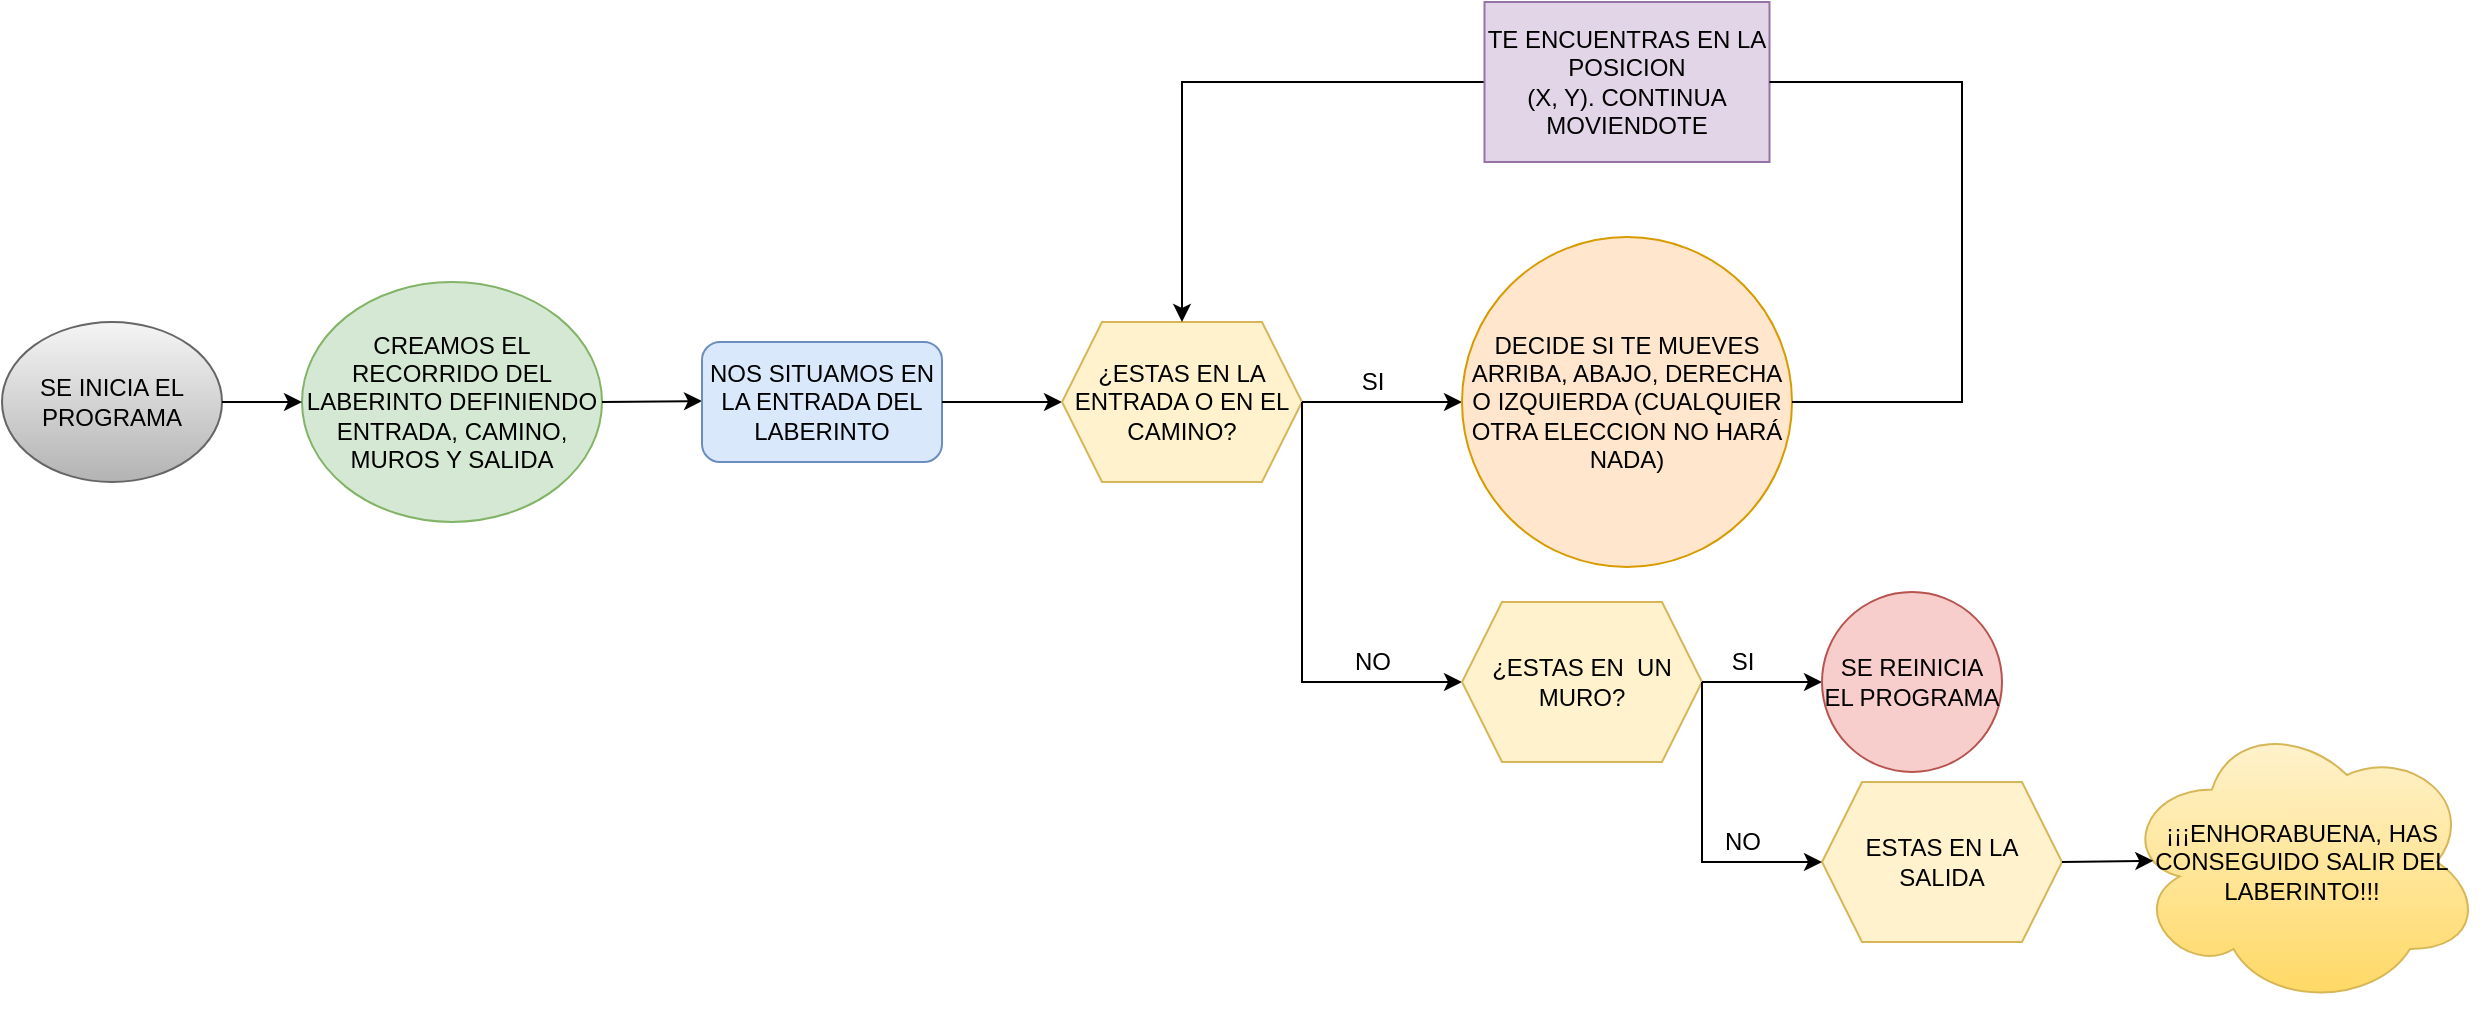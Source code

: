 <mxfile version="15.9.4" type="github">
  <diagram id="WSAyNdFd_5rQgRiO5rZP" name="Page-1">
    <mxGraphModel dx="2048" dy="681" grid="1" gridSize="10" guides="1" tooltips="1" connect="1" arrows="1" fold="1" page="1" pageScale="1" pageWidth="827" pageHeight="1169" math="0" shadow="0">
      <root>
        <mxCell id="0" />
        <mxCell id="1" parent="0" />
        <mxCell id="mTuiUfd1mNE5wVfh7Ewz-1" value="CREAMOS EL RECORRIDO DEL LABERINTO DEFINIENDO ENTRADA, CAMINO, MUROS Y SALIDA" style="ellipse;whiteSpace=wrap;html=1;fillColor=#d5e8d4;strokeColor=#82b366;" vertex="1" parent="1">
          <mxGeometry x="80" y="240" width="150" height="120" as="geometry" />
        </mxCell>
        <mxCell id="mTuiUfd1mNE5wVfh7Ewz-2" value="" style="endArrow=classic;html=1;rounded=0;" edge="1" parent="1">
          <mxGeometry width="50" height="50" relative="1" as="geometry">
            <mxPoint x="230" y="300" as="sourcePoint" />
            <mxPoint x="280" y="299.5" as="targetPoint" />
          </mxGeometry>
        </mxCell>
        <mxCell id="mTuiUfd1mNE5wVfh7Ewz-3" value="NOS SITUAMOS EN LA ENTRADA DEL LABERINTO" style="rounded=1;whiteSpace=wrap;html=1;fillColor=#dae8fc;strokeColor=#6c8ebf;" vertex="1" parent="1">
          <mxGeometry x="280" y="270" width="120" height="60" as="geometry" />
        </mxCell>
        <mxCell id="mTuiUfd1mNE5wVfh7Ewz-4" value="" style="endArrow=classic;html=1;rounded=0;" edge="1" parent="1" target="mTuiUfd1mNE5wVfh7Ewz-5">
          <mxGeometry width="50" height="50" relative="1" as="geometry">
            <mxPoint x="400" y="300" as="sourcePoint" />
            <mxPoint x="470" y="300" as="targetPoint" />
          </mxGeometry>
        </mxCell>
        <mxCell id="mTuiUfd1mNE5wVfh7Ewz-5" value="¿ESTAS EN LA ENTRADA O EN EL CAMINO?" style="shape=hexagon;perimeter=hexagonPerimeter2;whiteSpace=wrap;html=1;fixedSize=1;fillColor=#fff2cc;strokeColor=#d6b656;" vertex="1" parent="1">
          <mxGeometry x="460" y="260" width="120" height="80" as="geometry" />
        </mxCell>
        <mxCell id="mTuiUfd1mNE5wVfh7Ewz-6" value="" style="endArrow=classic;html=1;rounded=0;entryX=0;entryY=0.5;entryDx=0;entryDy=0;" edge="1" parent="1" target="mTuiUfd1mNE5wVfh7Ewz-8">
          <mxGeometry width="50" height="50" relative="1" as="geometry">
            <mxPoint x="580" y="300" as="sourcePoint" />
            <mxPoint x="660" y="300" as="targetPoint" />
          </mxGeometry>
        </mxCell>
        <mxCell id="mTuiUfd1mNE5wVfh7Ewz-7" value="SI" style="text;html=1;align=center;verticalAlign=middle;resizable=0;points=[];autosize=1;strokeColor=none;fillColor=none;" vertex="1" parent="1">
          <mxGeometry x="600" y="280" width="30" height="20" as="geometry" />
        </mxCell>
        <mxCell id="mTuiUfd1mNE5wVfh7Ewz-8" value="DECIDE SI TE MUEVES ARRIBA, ABAJO, DERECHA O IZQUIERDA (CUALQUIER OTRA ELECCION NO HARÁ NADA)" style="ellipse;whiteSpace=wrap;html=1;aspect=fixed;fillColor=#ffe6cc;strokeColor=#d79b00;" vertex="1" parent="1">
          <mxGeometry x="660" y="217.5" width="165" height="165" as="geometry" />
        </mxCell>
        <mxCell id="mTuiUfd1mNE5wVfh7Ewz-10" value="" style="endArrow=classic;html=1;rounded=0;exitX=1;exitY=0.5;exitDx=0;exitDy=0;entryX=0.5;entryY=0;entryDx=0;entryDy=0;startArrow=none;" edge="1" parent="1" source="mTuiUfd1mNE5wVfh7Ewz-11" target="mTuiUfd1mNE5wVfh7Ewz-5">
          <mxGeometry width="50" height="50" relative="1" as="geometry">
            <mxPoint x="830" y="300" as="sourcePoint" />
            <mxPoint x="870" y="250" as="targetPoint" />
            <Array as="points">
              <mxPoint x="520" y="140" />
            </Array>
          </mxGeometry>
        </mxCell>
        <mxCell id="mTuiUfd1mNE5wVfh7Ewz-11" value="TE ENCUENTRAS EN LA POSICION &lt;br&gt;(X, Y). CONTINUA MOVIENDOTE" style="rounded=0;whiteSpace=wrap;html=1;fillColor=#e1d5e7;strokeColor=#9673a6;" vertex="1" parent="1">
          <mxGeometry x="671.25" y="100" width="142.5" height="80" as="geometry" />
        </mxCell>
        <mxCell id="mTuiUfd1mNE5wVfh7Ewz-12" value="" style="endArrow=none;html=1;rounded=0;exitX=1;exitY=0.5;exitDx=0;exitDy=0;entryX=1;entryY=0.5;entryDx=0;entryDy=0;" edge="1" parent="1" source="mTuiUfd1mNE5wVfh7Ewz-8" target="mTuiUfd1mNE5wVfh7Ewz-11">
          <mxGeometry width="50" height="50" relative="1" as="geometry">
            <mxPoint x="825.0" y="300" as="sourcePoint" />
            <mxPoint x="520" y="260" as="targetPoint" />
            <Array as="points">
              <mxPoint x="910" y="300" />
              <mxPoint x="910" y="140" />
            </Array>
          </mxGeometry>
        </mxCell>
        <mxCell id="mTuiUfd1mNE5wVfh7Ewz-13" value="" style="endArrow=classic;html=1;rounded=0;" edge="1" parent="1">
          <mxGeometry width="50" height="50" relative="1" as="geometry">
            <mxPoint x="580" y="300" as="sourcePoint" />
            <mxPoint x="660" y="440" as="targetPoint" />
            <Array as="points">
              <mxPoint x="580" y="440" />
            </Array>
          </mxGeometry>
        </mxCell>
        <mxCell id="mTuiUfd1mNE5wVfh7Ewz-14" value="NO" style="text;html=1;align=center;verticalAlign=middle;resizable=0;points=[];autosize=1;strokeColor=none;fillColor=none;" vertex="1" parent="1">
          <mxGeometry x="600" y="420" width="30" height="20" as="geometry" />
        </mxCell>
        <mxCell id="mTuiUfd1mNE5wVfh7Ewz-17" value="SE INICIA EL PROGRAMA" style="ellipse;whiteSpace=wrap;html=1;fillColor=#f5f5f5;gradientColor=#b3b3b3;strokeColor=#666666;" vertex="1" parent="1">
          <mxGeometry x="-70" y="260" width="110" height="80" as="geometry" />
        </mxCell>
        <mxCell id="mTuiUfd1mNE5wVfh7Ewz-18" value="" style="endArrow=classic;html=1;rounded=0;entryX=0;entryY=0.5;entryDx=0;entryDy=0;exitX=1;exitY=0.5;exitDx=0;exitDy=0;" edge="1" parent="1" source="mTuiUfd1mNE5wVfh7Ewz-17" target="mTuiUfd1mNE5wVfh7Ewz-1">
          <mxGeometry width="50" height="50" relative="1" as="geometry">
            <mxPoint x="10" y="300" as="sourcePoint" />
            <mxPoint x="60" y="250" as="targetPoint" />
          </mxGeometry>
        </mxCell>
        <mxCell id="mTuiUfd1mNE5wVfh7Ewz-19" value="¿ESTAS EN&amp;nbsp; UN MURO?" style="shape=hexagon;perimeter=hexagonPerimeter2;whiteSpace=wrap;html=1;fixedSize=1;fillColor=#fff2cc;strokeColor=#d6b656;" vertex="1" parent="1">
          <mxGeometry x="660" y="400" width="120" height="80" as="geometry" />
        </mxCell>
        <mxCell id="mTuiUfd1mNE5wVfh7Ewz-20" value="" style="endArrow=classic;html=1;rounded=0;" edge="1" parent="1">
          <mxGeometry width="50" height="50" relative="1" as="geometry">
            <mxPoint x="780" y="440" as="sourcePoint" />
            <mxPoint x="840" y="440" as="targetPoint" />
          </mxGeometry>
        </mxCell>
        <mxCell id="mTuiUfd1mNE5wVfh7Ewz-21" value="ESTAS EN LA &lt;br&gt;SALIDA" style="shape=hexagon;perimeter=hexagonPerimeter2;whiteSpace=wrap;html=1;fixedSize=1;fillColor=#fff2cc;strokeColor=#d6b656;" vertex="1" parent="1">
          <mxGeometry x="840" y="490" width="120" height="80" as="geometry" />
        </mxCell>
        <mxCell id="mTuiUfd1mNE5wVfh7Ewz-22" value="" style="endArrow=classic;html=1;rounded=0;entryX=0;entryY=0.5;entryDx=0;entryDy=0;" edge="1" parent="1" target="mTuiUfd1mNE5wVfh7Ewz-21">
          <mxGeometry width="50" height="50" relative="1" as="geometry">
            <mxPoint x="780" y="440" as="sourcePoint" />
            <mxPoint x="830" y="530" as="targetPoint" />
            <Array as="points">
              <mxPoint x="780" y="530" />
            </Array>
          </mxGeometry>
        </mxCell>
        <mxCell id="mTuiUfd1mNE5wVfh7Ewz-23" value="NO" style="text;html=1;align=center;verticalAlign=middle;resizable=0;points=[];autosize=1;strokeColor=none;fillColor=none;" vertex="1" parent="1">
          <mxGeometry x="785" y="510" width="30" height="20" as="geometry" />
        </mxCell>
        <mxCell id="mTuiUfd1mNE5wVfh7Ewz-24" value="SI" style="text;html=1;align=center;verticalAlign=middle;resizable=0;points=[];autosize=1;strokeColor=none;fillColor=none;" vertex="1" parent="1">
          <mxGeometry x="785" y="420" width="30" height="20" as="geometry" />
        </mxCell>
        <mxCell id="mTuiUfd1mNE5wVfh7Ewz-26" value="¡¡¡ENHORABUENA, HAS CONSEGUIDO SALIR DEL LABERINTO!!!" style="ellipse;shape=cloud;whiteSpace=wrap;html=1;fillColor=#fff2cc;gradientColor=#ffd966;strokeColor=#d6b656;" vertex="1" parent="1">
          <mxGeometry x="990" y="457.5" width="180" height="145" as="geometry" />
        </mxCell>
        <mxCell id="mTuiUfd1mNE5wVfh7Ewz-28" value="" style="endArrow=classic;html=1;rounded=0;entryX=0.087;entryY=0.496;entryDx=0;entryDy=0;entryPerimeter=0;" edge="1" parent="1" target="mTuiUfd1mNE5wVfh7Ewz-26">
          <mxGeometry width="50" height="50" relative="1" as="geometry">
            <mxPoint x="960" y="530" as="sourcePoint" />
            <mxPoint x="1030" y="530" as="targetPoint" />
          </mxGeometry>
        </mxCell>
        <mxCell id="mTuiUfd1mNE5wVfh7Ewz-29" value="SE REINICIA EL PROGRAMA" style="ellipse;whiteSpace=wrap;html=1;aspect=fixed;fillColor=#f8cecc;strokeColor=#b85450;" vertex="1" parent="1">
          <mxGeometry x="840" y="395" width="90" height="90" as="geometry" />
        </mxCell>
      </root>
    </mxGraphModel>
  </diagram>
</mxfile>
